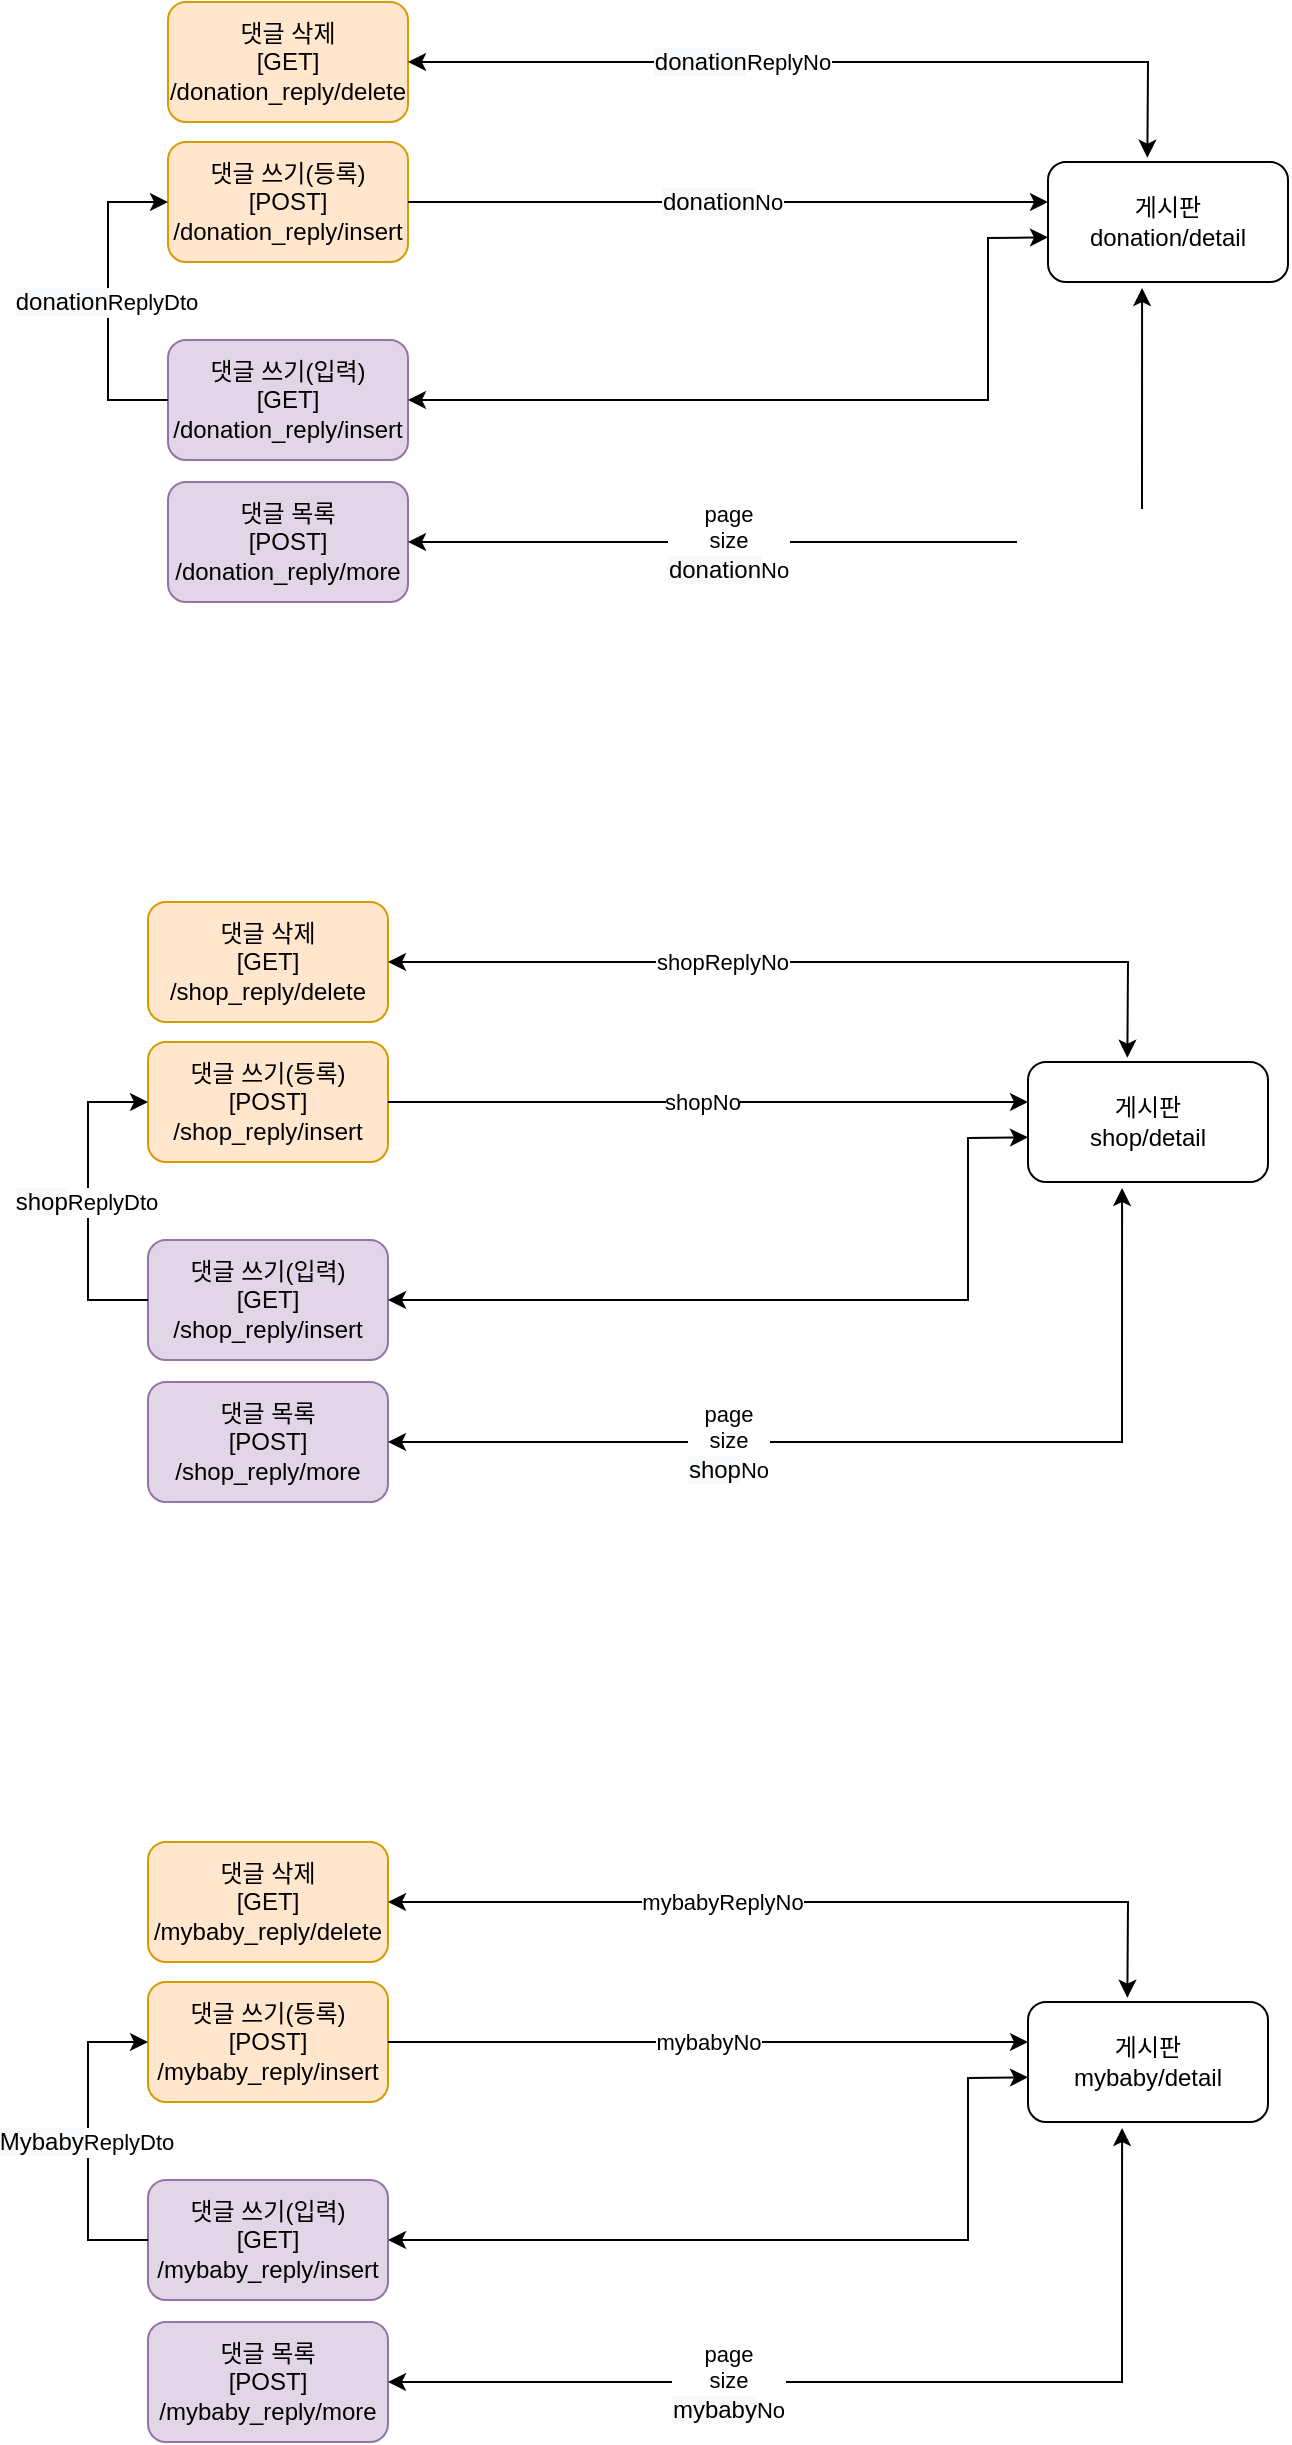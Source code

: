 <mxfile version="16.2.6" type="github">
  <diagram id="Bi_J7b9Yd5lxBIXmXcTw" name="Page-1">
    <mxGraphModel dx="1370" dy="717" grid="1" gridSize="10" guides="1" tooltips="1" connect="1" arrows="1" fold="1" page="1" pageScale="1" pageWidth="827" pageHeight="1169" math="0" shadow="0">
      <root>
        <mxCell id="0" />
        <mxCell id="1" parent="0" />
        <mxCell id="CLN-RXMXk3StLQkUaewG-69" value="게시판&lt;br&gt;mybaby/detail" style="rounded=1;whiteSpace=wrap;html=1;" parent="1" vertex="1">
          <mxGeometry x="990" y="1080" width="120" height="60" as="geometry" />
        </mxCell>
        <mxCell id="CLN-RXMXk3StLQkUaewG-70" value="댓글 목록&lt;br&gt;[POST]&lt;br&gt;/mybaby_reply/more" style="rounded=1;whiteSpace=wrap;html=1;fillColor=#e1d5e7;strokeColor=#9673a6;" parent="1" vertex="1">
          <mxGeometry x="550" y="1240" width="120" height="60" as="geometry" />
        </mxCell>
        <mxCell id="CLN-RXMXk3StLQkUaewG-71" value="댓글 쓰기(등록)&lt;br&gt;[POST]&lt;br&gt;/mybaby_reply/insert" style="rounded=1;whiteSpace=wrap;html=1;fillColor=#ffe6cc;strokeColor=#d79b00;" parent="1" vertex="1">
          <mxGeometry x="550" y="1070" width="120" height="60" as="geometry" />
        </mxCell>
        <mxCell id="CLN-RXMXk3StLQkUaewG-72" value="댓글 삭제&lt;br&gt;[GET]&lt;br&gt;/mybaby_reply/delete" style="rounded=1;whiteSpace=wrap;html=1;fillColor=#ffe6cc;strokeColor=#d79b00;" parent="1" vertex="1">
          <mxGeometry x="550" y="1000" width="120" height="60" as="geometry" />
        </mxCell>
        <mxCell id="CLN-RXMXk3StLQkUaewG-73" value="mybabyReplyNo" style="endArrow=classic;startArrow=classic;html=1;rounded=0;exitX=1;exitY=0.5;exitDx=0;exitDy=0;entryX=0.414;entryY=-0.036;entryDx=0;entryDy=0;entryPerimeter=0;" parent="1" source="CLN-RXMXk3StLQkUaewG-72" target="CLN-RXMXk3StLQkUaewG-69" edge="1">
          <mxGeometry x="-0.2" width="50" height="50" relative="1" as="geometry">
            <mxPoint x="660" y="1279" as="sourcePoint" />
            <mxPoint x="1020" y="1080" as="targetPoint" />
            <Array as="points">
              <mxPoint x="890" y="1030" />
              <mxPoint x="1040" y="1030" />
            </Array>
            <mxPoint as="offset" />
          </mxGeometry>
        </mxCell>
        <mxCell id="CLN-RXMXk3StLQkUaewG-74" value="댓글 쓰기(입력)&lt;br&gt;[GET]&lt;br&gt;/mybaby_reply/insert" style="whiteSpace=wrap;html=1;rounded=1;fillColor=#e1d5e7;strokeColor=#9673a6;" parent="1" vertex="1">
          <mxGeometry x="550" y="1169" width="120" height="60" as="geometry" />
        </mxCell>
        <mxCell id="CLN-RXMXk3StLQkUaewG-75" value="" style="endArrow=classic;startArrow=classic;html=1;rounded=0;exitX=1;exitY=0.5;exitDx=0;exitDy=0;entryX=0;entryY=0.628;entryDx=0;entryDy=0;entryPerimeter=0;" parent="1" source="CLN-RXMXk3StLQkUaewG-74" target="CLN-RXMXk3StLQkUaewG-69" edge="1">
          <mxGeometry width="50" height="50" relative="1" as="geometry">
            <mxPoint x="670" y="1182" as="sourcePoint" />
            <mxPoint x="760" y="1117" as="targetPoint" />
            <Array as="points">
              <mxPoint x="710" y="1199" />
              <mxPoint x="960" y="1199" />
              <mxPoint x="960" y="1118" />
            </Array>
          </mxGeometry>
        </mxCell>
        <mxCell id="CLN-RXMXk3StLQkUaewG-76" value="" style="endArrow=classic;startArrow=classic;html=1;rounded=0;entryX=0.392;entryY=1.05;entryDx=0;entryDy=0;exitX=1;exitY=0.5;exitDx=0;exitDy=0;entryPerimeter=0;" parent="1" source="CLN-RXMXk3StLQkUaewG-70" target="CLN-RXMXk3StLQkUaewG-69" edge="1">
          <mxGeometry width="50" height="50" relative="1" as="geometry">
            <mxPoint x="670.0" y="1027" as="sourcePoint" />
            <mxPoint x="760.0" y="1095" as="targetPoint" />
            <Array as="points">
              <mxPoint x="1037" y="1270" />
            </Array>
          </mxGeometry>
        </mxCell>
        <mxCell id="CLN-RXMXk3StLQkUaewG-77" value="page&lt;br&gt;size&lt;br&gt;&lt;span style=&quot;font-size: 12px ; background-color: rgb(248 , 249 , 250)&quot;&gt;mybaby&lt;/span&gt;No" style="edgeLabel;html=1;align=center;verticalAlign=middle;resizable=0;points=[];" parent="CLN-RXMXk3StLQkUaewG-76" vertex="1" connectable="0">
          <mxGeometry x="0.432" y="1" relative="1" as="geometry">
            <mxPoint x="-184" y="1" as="offset" />
          </mxGeometry>
        </mxCell>
        <mxCell id="GmiDtVmG27tgBGmX8ilm-1" value="" style="endArrow=classic;html=1;rounded=0;exitX=0;exitY=0.5;exitDx=0;exitDy=0;entryX=0;entryY=0.5;entryDx=0;entryDy=0;" parent="1" source="CLN-RXMXk3StLQkUaewG-74" target="CLN-RXMXk3StLQkUaewG-71" edge="1">
          <mxGeometry width="50" height="50" relative="1" as="geometry">
            <mxPoint x="490" y="1160" as="sourcePoint" />
            <mxPoint x="540" y="1110" as="targetPoint" />
            <Array as="points">
              <mxPoint x="520" y="1199" />
              <mxPoint x="520" y="1100" />
            </Array>
          </mxGeometry>
        </mxCell>
        <mxCell id="GmiDtVmG27tgBGmX8ilm-3" value="&lt;span style=&quot;font-size: 12px ; background-color: rgb(248 , 249 , 250)&quot;&gt;Mybaby&lt;/span&gt;ReplyDto" style="edgeLabel;html=1;align=center;verticalAlign=middle;resizable=0;points=[];" parent="GmiDtVmG27tgBGmX8ilm-1" vertex="1" connectable="0">
          <mxGeometry x="-0.185" y="1" relative="1" as="geometry">
            <mxPoint y="-14" as="offset" />
          </mxGeometry>
        </mxCell>
        <mxCell id="GmiDtVmG27tgBGmX8ilm-2" value="" style="endArrow=classic;html=1;rounded=0;" parent="1" edge="1">
          <mxGeometry width="50" height="50" relative="1" as="geometry">
            <mxPoint x="670" y="1100" as="sourcePoint" />
            <mxPoint x="990" y="1100" as="targetPoint" />
          </mxGeometry>
        </mxCell>
        <mxCell id="AfNiGCgngfCELe7sNpv3-14" value="mybabyNo" style="edgeLabel;html=1;align=center;verticalAlign=middle;resizable=0;points=[];" vertex="1" connectable="0" parent="GmiDtVmG27tgBGmX8ilm-2">
          <mxGeometry x="-0.081" y="-3" relative="1" as="geometry">
            <mxPoint x="13" y="-3" as="offset" />
          </mxGeometry>
        </mxCell>
        <mxCell id="AfNiGCgngfCELe7sNpv3-1" value="게시판&lt;br&gt;shop/detail" style="rounded=1;whiteSpace=wrap;html=1;" vertex="1" parent="1">
          <mxGeometry x="990" y="610" width="120" height="60" as="geometry" />
        </mxCell>
        <mxCell id="AfNiGCgngfCELe7sNpv3-2" value="댓글 목록&lt;br&gt;[POST]&lt;br&gt;/shop_reply/more" style="rounded=1;whiteSpace=wrap;html=1;fillColor=#e1d5e7;strokeColor=#9673a6;" vertex="1" parent="1">
          <mxGeometry x="550" y="770" width="120" height="60" as="geometry" />
        </mxCell>
        <mxCell id="AfNiGCgngfCELe7sNpv3-3" value="댓글 쓰기(등록)&lt;br&gt;[POST]&lt;br&gt;/shop_reply/insert" style="rounded=1;whiteSpace=wrap;html=1;fillColor=#ffe6cc;strokeColor=#d79b00;" vertex="1" parent="1">
          <mxGeometry x="550" y="600" width="120" height="60" as="geometry" />
        </mxCell>
        <mxCell id="AfNiGCgngfCELe7sNpv3-4" value="댓글 삭제&lt;br&gt;[GET]&lt;br&gt;/shop_reply/delete" style="rounded=1;whiteSpace=wrap;html=1;fillColor=#ffe6cc;strokeColor=#d79b00;" vertex="1" parent="1">
          <mxGeometry x="550" y="530" width="120" height="60" as="geometry" />
        </mxCell>
        <mxCell id="AfNiGCgngfCELe7sNpv3-5" value="shopReplyNo" style="endArrow=classic;startArrow=classic;html=1;rounded=0;exitX=1;exitY=0.5;exitDx=0;exitDy=0;entryX=0.414;entryY=-0.036;entryDx=0;entryDy=0;entryPerimeter=0;" edge="1" parent="1" source="AfNiGCgngfCELe7sNpv3-4" target="AfNiGCgngfCELe7sNpv3-1">
          <mxGeometry x="-0.2" width="50" height="50" relative="1" as="geometry">
            <mxPoint x="660" y="809" as="sourcePoint" />
            <mxPoint x="1020" y="610" as="targetPoint" />
            <Array as="points">
              <mxPoint x="890" y="560" />
              <mxPoint x="1040" y="560" />
            </Array>
            <mxPoint as="offset" />
          </mxGeometry>
        </mxCell>
        <mxCell id="AfNiGCgngfCELe7sNpv3-6" value="댓글 쓰기(입력)&lt;br&gt;[GET]&lt;br&gt;/shop_reply/insert" style="whiteSpace=wrap;html=1;rounded=1;fillColor=#e1d5e7;strokeColor=#9673a6;" vertex="1" parent="1">
          <mxGeometry x="550" y="699" width="120" height="60" as="geometry" />
        </mxCell>
        <mxCell id="AfNiGCgngfCELe7sNpv3-7" value="" style="endArrow=classic;startArrow=classic;html=1;rounded=0;exitX=1;exitY=0.5;exitDx=0;exitDy=0;entryX=0;entryY=0.628;entryDx=0;entryDy=0;entryPerimeter=0;" edge="1" parent="1" source="AfNiGCgngfCELe7sNpv3-6" target="AfNiGCgngfCELe7sNpv3-1">
          <mxGeometry width="50" height="50" relative="1" as="geometry">
            <mxPoint x="670" y="712" as="sourcePoint" />
            <mxPoint x="760" y="647" as="targetPoint" />
            <Array as="points">
              <mxPoint x="710" y="729" />
              <mxPoint x="960" y="729" />
              <mxPoint x="960" y="648" />
            </Array>
          </mxGeometry>
        </mxCell>
        <mxCell id="AfNiGCgngfCELe7sNpv3-8" value="" style="endArrow=classic;startArrow=classic;html=1;rounded=0;entryX=0.392;entryY=1.05;entryDx=0;entryDy=0;exitX=1;exitY=0.5;exitDx=0;exitDy=0;entryPerimeter=0;" edge="1" parent="1" source="AfNiGCgngfCELe7sNpv3-2" target="AfNiGCgngfCELe7sNpv3-1">
          <mxGeometry width="50" height="50" relative="1" as="geometry">
            <mxPoint x="670.0" y="557" as="sourcePoint" />
            <mxPoint x="760.0" y="625" as="targetPoint" />
            <Array as="points">
              <mxPoint x="1037" y="800" />
            </Array>
          </mxGeometry>
        </mxCell>
        <mxCell id="AfNiGCgngfCELe7sNpv3-9" value="page&lt;br&gt;size&lt;br&gt;&lt;span style=&quot;font-size: 12px ; background-color: rgb(248 , 249 , 250)&quot;&gt;shop&lt;/span&gt;No" style="edgeLabel;html=1;align=center;verticalAlign=middle;resizable=0;points=[];" vertex="1" connectable="0" parent="AfNiGCgngfCELe7sNpv3-8">
          <mxGeometry x="0.432" y="1" relative="1" as="geometry">
            <mxPoint x="-184" y="1" as="offset" />
          </mxGeometry>
        </mxCell>
        <mxCell id="AfNiGCgngfCELe7sNpv3-10" value="" style="endArrow=classic;html=1;rounded=0;exitX=0;exitY=0.5;exitDx=0;exitDy=0;entryX=0;entryY=0.5;entryDx=0;entryDy=0;" edge="1" parent="1" source="AfNiGCgngfCELe7sNpv3-6" target="AfNiGCgngfCELe7sNpv3-3">
          <mxGeometry width="50" height="50" relative="1" as="geometry">
            <mxPoint x="490" y="690" as="sourcePoint" />
            <mxPoint x="540" y="640" as="targetPoint" />
            <Array as="points">
              <mxPoint x="520" y="729" />
              <mxPoint x="520" y="630" />
            </Array>
          </mxGeometry>
        </mxCell>
        <mxCell id="AfNiGCgngfCELe7sNpv3-11" value="&lt;span style=&quot;font-size: 12px ; background-color: rgb(248 , 249 , 250)&quot;&gt;shop&lt;/span&gt;ReplyDto" style="edgeLabel;html=1;align=center;verticalAlign=middle;resizable=0;points=[];" vertex="1" connectable="0" parent="AfNiGCgngfCELe7sNpv3-10">
          <mxGeometry x="-0.185" y="1" relative="1" as="geometry">
            <mxPoint y="-14" as="offset" />
          </mxGeometry>
        </mxCell>
        <mxCell id="AfNiGCgngfCELe7sNpv3-12" value="" style="endArrow=classic;html=1;rounded=0;" edge="1" parent="1">
          <mxGeometry width="50" height="50" relative="1" as="geometry">
            <mxPoint x="670" y="630" as="sourcePoint" />
            <mxPoint x="990" y="630" as="targetPoint" />
          </mxGeometry>
        </mxCell>
        <mxCell id="AfNiGCgngfCELe7sNpv3-13" value="shopNo" style="edgeLabel;html=1;align=center;verticalAlign=middle;resizable=0;points=[];" vertex="1" connectable="0" parent="AfNiGCgngfCELe7sNpv3-12">
          <mxGeometry x="-0.081" y="2" relative="1" as="geometry">
            <mxPoint x="10" y="2" as="offset" />
          </mxGeometry>
        </mxCell>
        <mxCell id="AfNiGCgngfCELe7sNpv3-15" value="게시판&lt;br&gt;donation/detail" style="rounded=1;whiteSpace=wrap;html=1;" vertex="1" parent="1">
          <mxGeometry x="1000" y="160" width="120" height="60" as="geometry" />
        </mxCell>
        <mxCell id="AfNiGCgngfCELe7sNpv3-16" value="댓글 목록&lt;br&gt;[POST]&lt;br&gt;/donation_reply/more" style="rounded=1;whiteSpace=wrap;html=1;fillColor=#e1d5e7;strokeColor=#9673a6;" vertex="1" parent="1">
          <mxGeometry x="560" y="320" width="120" height="60" as="geometry" />
        </mxCell>
        <mxCell id="AfNiGCgngfCELe7sNpv3-17" value="댓글 쓰기(등록)&lt;br&gt;[POST]&lt;br&gt;/donation_reply/insert" style="rounded=1;whiteSpace=wrap;html=1;fillColor=#ffe6cc;strokeColor=#d79b00;" vertex="1" parent="1">
          <mxGeometry x="560" y="150" width="120" height="60" as="geometry" />
        </mxCell>
        <mxCell id="AfNiGCgngfCELe7sNpv3-18" value="댓글 삭제&lt;br&gt;[GET]&lt;br&gt;/donation_reply/delete" style="rounded=1;whiteSpace=wrap;html=1;fillColor=#ffe6cc;strokeColor=#d79b00;" vertex="1" parent="1">
          <mxGeometry x="560" y="80" width="120" height="60" as="geometry" />
        </mxCell>
        <mxCell id="AfNiGCgngfCELe7sNpv3-19" value="&lt;span style=&quot;font-size: 12px ; background-color: rgb(248 , 249 , 250)&quot;&gt;donation&lt;/span&gt;ReplyNo" style="endArrow=classic;startArrow=classic;html=1;rounded=0;exitX=1;exitY=0.5;exitDx=0;exitDy=0;entryX=0.414;entryY=-0.036;entryDx=0;entryDy=0;entryPerimeter=0;" edge="1" parent="1" source="AfNiGCgngfCELe7sNpv3-18" target="AfNiGCgngfCELe7sNpv3-15">
          <mxGeometry x="-0.2" width="50" height="50" relative="1" as="geometry">
            <mxPoint x="670" y="359" as="sourcePoint" />
            <mxPoint x="1030" y="160" as="targetPoint" />
            <Array as="points">
              <mxPoint x="900" y="110" />
              <mxPoint x="1050" y="110" />
            </Array>
            <mxPoint as="offset" />
          </mxGeometry>
        </mxCell>
        <mxCell id="AfNiGCgngfCELe7sNpv3-20" value="댓글 쓰기(입력)&lt;br&gt;[GET]&lt;br&gt;/donation_reply/insert" style="whiteSpace=wrap;html=1;rounded=1;fillColor=#e1d5e7;strokeColor=#9673a6;" vertex="1" parent="1">
          <mxGeometry x="560" y="249" width="120" height="60" as="geometry" />
        </mxCell>
        <mxCell id="AfNiGCgngfCELe7sNpv3-21" value="" style="endArrow=classic;startArrow=classic;html=1;rounded=0;exitX=1;exitY=0.5;exitDx=0;exitDy=0;entryX=0;entryY=0.628;entryDx=0;entryDy=0;entryPerimeter=0;" edge="1" parent="1" source="AfNiGCgngfCELe7sNpv3-20" target="AfNiGCgngfCELe7sNpv3-15">
          <mxGeometry width="50" height="50" relative="1" as="geometry">
            <mxPoint x="680" y="262" as="sourcePoint" />
            <mxPoint x="770" y="197" as="targetPoint" />
            <Array as="points">
              <mxPoint x="720" y="279" />
              <mxPoint x="970" y="279" />
              <mxPoint x="970" y="198" />
            </Array>
          </mxGeometry>
        </mxCell>
        <mxCell id="AfNiGCgngfCELe7sNpv3-22" value="" style="endArrow=classic;startArrow=classic;html=1;rounded=0;entryX=0.392;entryY=1.05;entryDx=0;entryDy=0;exitX=1;exitY=0.5;exitDx=0;exitDy=0;entryPerimeter=0;" edge="1" parent="1" source="AfNiGCgngfCELe7sNpv3-16" target="AfNiGCgngfCELe7sNpv3-15">
          <mxGeometry width="50" height="50" relative="1" as="geometry">
            <mxPoint x="680.0" y="107" as="sourcePoint" />
            <mxPoint x="770.0" y="175" as="targetPoint" />
            <Array as="points">
              <mxPoint x="1047" y="350" />
            </Array>
          </mxGeometry>
        </mxCell>
        <mxCell id="AfNiGCgngfCELe7sNpv3-23" value="page&lt;br&gt;size&lt;br&gt;&lt;span style=&quot;font-size: 12px ; background-color: rgb(248 , 249 , 250)&quot;&gt;donation&lt;/span&gt;No" style="edgeLabel;html=1;align=center;verticalAlign=middle;resizable=0;points=[];" vertex="1" connectable="0" parent="AfNiGCgngfCELe7sNpv3-22">
          <mxGeometry x="0.432" y="1" relative="1" as="geometry">
            <mxPoint x="-194" y="1" as="offset" />
          </mxGeometry>
        </mxCell>
        <mxCell id="AfNiGCgngfCELe7sNpv3-24" value="" style="endArrow=classic;html=1;rounded=0;exitX=0;exitY=0.5;exitDx=0;exitDy=0;entryX=0;entryY=0.5;entryDx=0;entryDy=0;" edge="1" parent="1" source="AfNiGCgngfCELe7sNpv3-20" target="AfNiGCgngfCELe7sNpv3-17">
          <mxGeometry width="50" height="50" relative="1" as="geometry">
            <mxPoint x="500" y="240" as="sourcePoint" />
            <mxPoint x="550" y="190" as="targetPoint" />
            <Array as="points">
              <mxPoint x="530" y="279" />
              <mxPoint x="530" y="180" />
            </Array>
          </mxGeometry>
        </mxCell>
        <mxCell id="AfNiGCgngfCELe7sNpv3-25" value="&lt;span style=&quot;font-size: 12px ; background-color: rgb(248 , 249 , 250)&quot;&gt;donation&lt;/span&gt;ReplyDto" style="edgeLabel;html=1;align=center;verticalAlign=middle;resizable=0;points=[];" vertex="1" connectable="0" parent="AfNiGCgngfCELe7sNpv3-24">
          <mxGeometry x="-0.185" y="1" relative="1" as="geometry">
            <mxPoint y="-14" as="offset" />
          </mxGeometry>
        </mxCell>
        <mxCell id="AfNiGCgngfCELe7sNpv3-26" value="" style="endArrow=classic;html=1;rounded=0;" edge="1" parent="1">
          <mxGeometry width="50" height="50" relative="1" as="geometry">
            <mxPoint x="680" y="180" as="sourcePoint" />
            <mxPoint x="1000" y="180" as="targetPoint" />
          </mxGeometry>
        </mxCell>
        <mxCell id="AfNiGCgngfCELe7sNpv3-27" value="&lt;span style=&quot;font-size: 12px ; background-color: rgb(248 , 249 , 250)&quot;&gt;donation&lt;/span&gt;No" style="edgeLabel;html=1;align=center;verticalAlign=middle;resizable=0;points=[];" vertex="1" connectable="0" parent="AfNiGCgngfCELe7sNpv3-26">
          <mxGeometry x="-0.081" y="2" relative="1" as="geometry">
            <mxPoint x="10" y="2" as="offset" />
          </mxGeometry>
        </mxCell>
      </root>
    </mxGraphModel>
  </diagram>
</mxfile>
